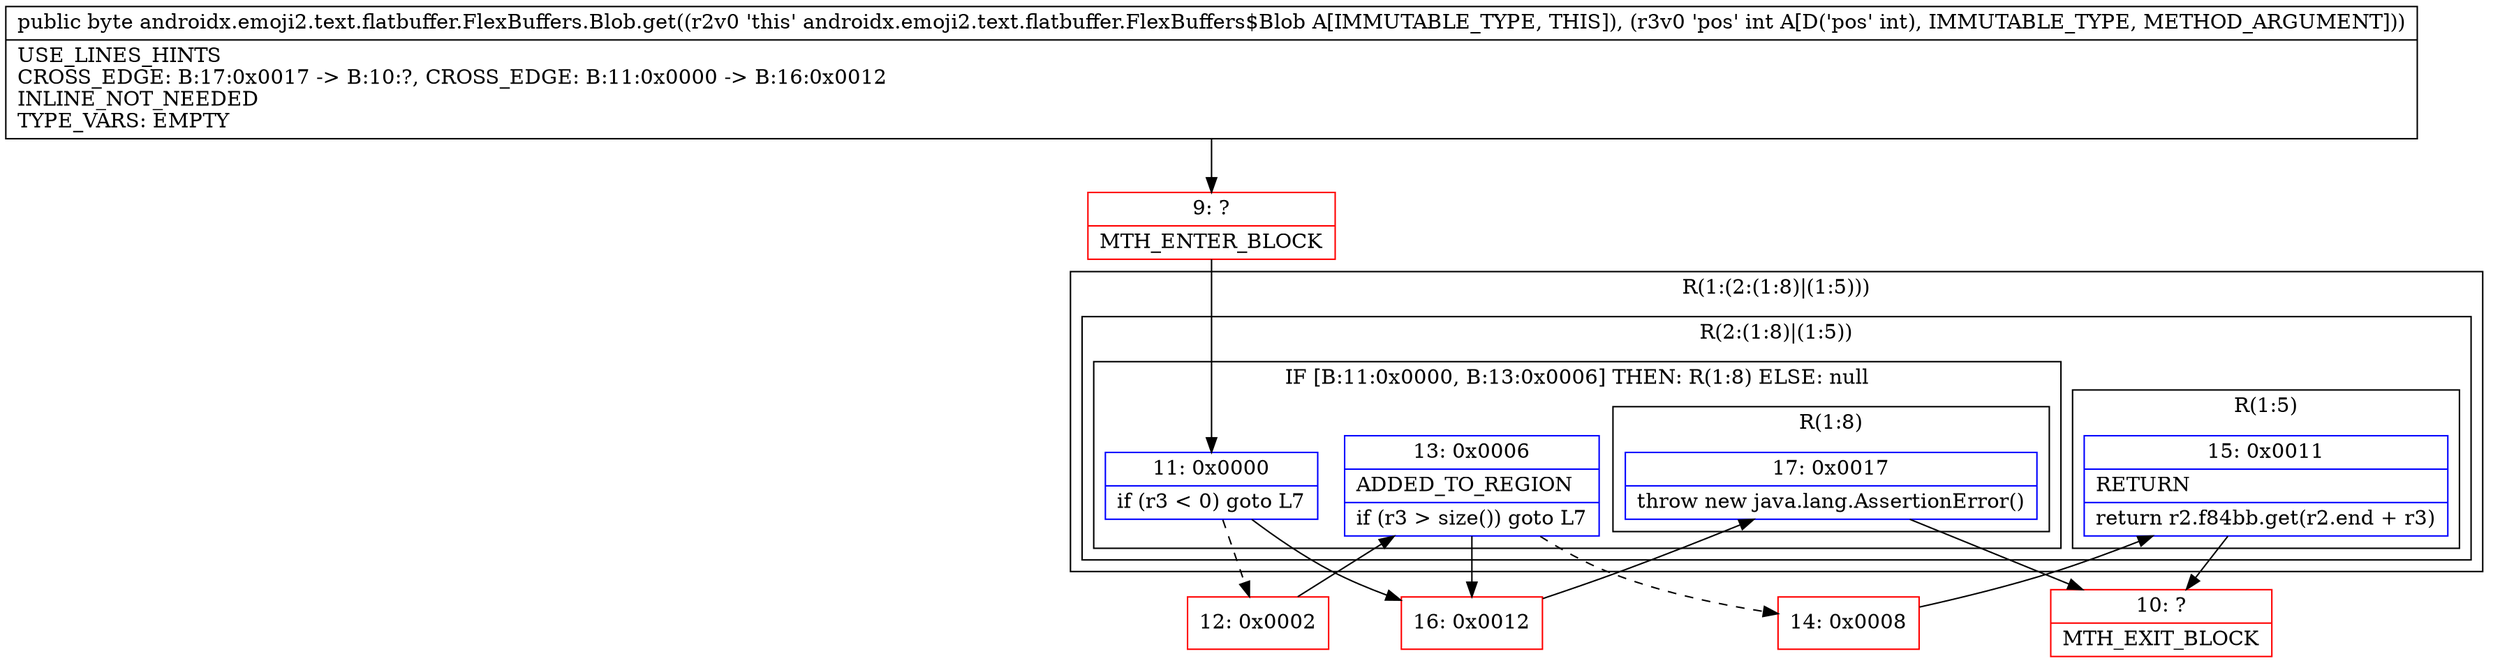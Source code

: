 digraph "CFG forandroidx.emoji2.text.flatbuffer.FlexBuffers.Blob.get(I)B" {
subgraph cluster_Region_403811312 {
label = "R(1:(2:(1:8)|(1:5)))";
node [shape=record,color=blue];
subgraph cluster_Region_629436985 {
label = "R(2:(1:8)|(1:5))";
node [shape=record,color=blue];
subgraph cluster_IfRegion_293387154 {
label = "IF [B:11:0x0000, B:13:0x0006] THEN: R(1:8) ELSE: null";
node [shape=record,color=blue];
Node_11 [shape=record,label="{11\:\ 0x0000|if (r3 \< 0) goto L7\l}"];
Node_13 [shape=record,label="{13\:\ 0x0006|ADDED_TO_REGION\l|if (r3 \> size()) goto L7\l}"];
subgraph cluster_Region_1929542497 {
label = "R(1:8)";
node [shape=record,color=blue];
Node_17 [shape=record,label="{17\:\ 0x0017|throw new java.lang.AssertionError()\l}"];
}
}
subgraph cluster_Region_1725501658 {
label = "R(1:5)";
node [shape=record,color=blue];
Node_15 [shape=record,label="{15\:\ 0x0011|RETURN\l|return r2.f84bb.get(r2.end + r3)\l}"];
}
}
}
Node_9 [shape=record,color=red,label="{9\:\ ?|MTH_ENTER_BLOCK\l}"];
Node_12 [shape=record,color=red,label="{12\:\ 0x0002}"];
Node_14 [shape=record,color=red,label="{14\:\ 0x0008}"];
Node_10 [shape=record,color=red,label="{10\:\ ?|MTH_EXIT_BLOCK\l}"];
Node_16 [shape=record,color=red,label="{16\:\ 0x0012}"];
MethodNode[shape=record,label="{public byte androidx.emoji2.text.flatbuffer.FlexBuffers.Blob.get((r2v0 'this' androidx.emoji2.text.flatbuffer.FlexBuffers$Blob A[IMMUTABLE_TYPE, THIS]), (r3v0 'pos' int A[D('pos' int), IMMUTABLE_TYPE, METHOD_ARGUMENT]))  | USE_LINES_HINTS\lCROSS_EDGE: B:17:0x0017 \-\> B:10:?, CROSS_EDGE: B:11:0x0000 \-\> B:16:0x0012\lINLINE_NOT_NEEDED\lTYPE_VARS: EMPTY\l}"];
MethodNode -> Node_9;Node_11 -> Node_12[style=dashed];
Node_11 -> Node_16;
Node_13 -> Node_14[style=dashed];
Node_13 -> Node_16;
Node_17 -> Node_10;
Node_15 -> Node_10;
Node_9 -> Node_11;
Node_12 -> Node_13;
Node_14 -> Node_15;
Node_16 -> Node_17;
}

